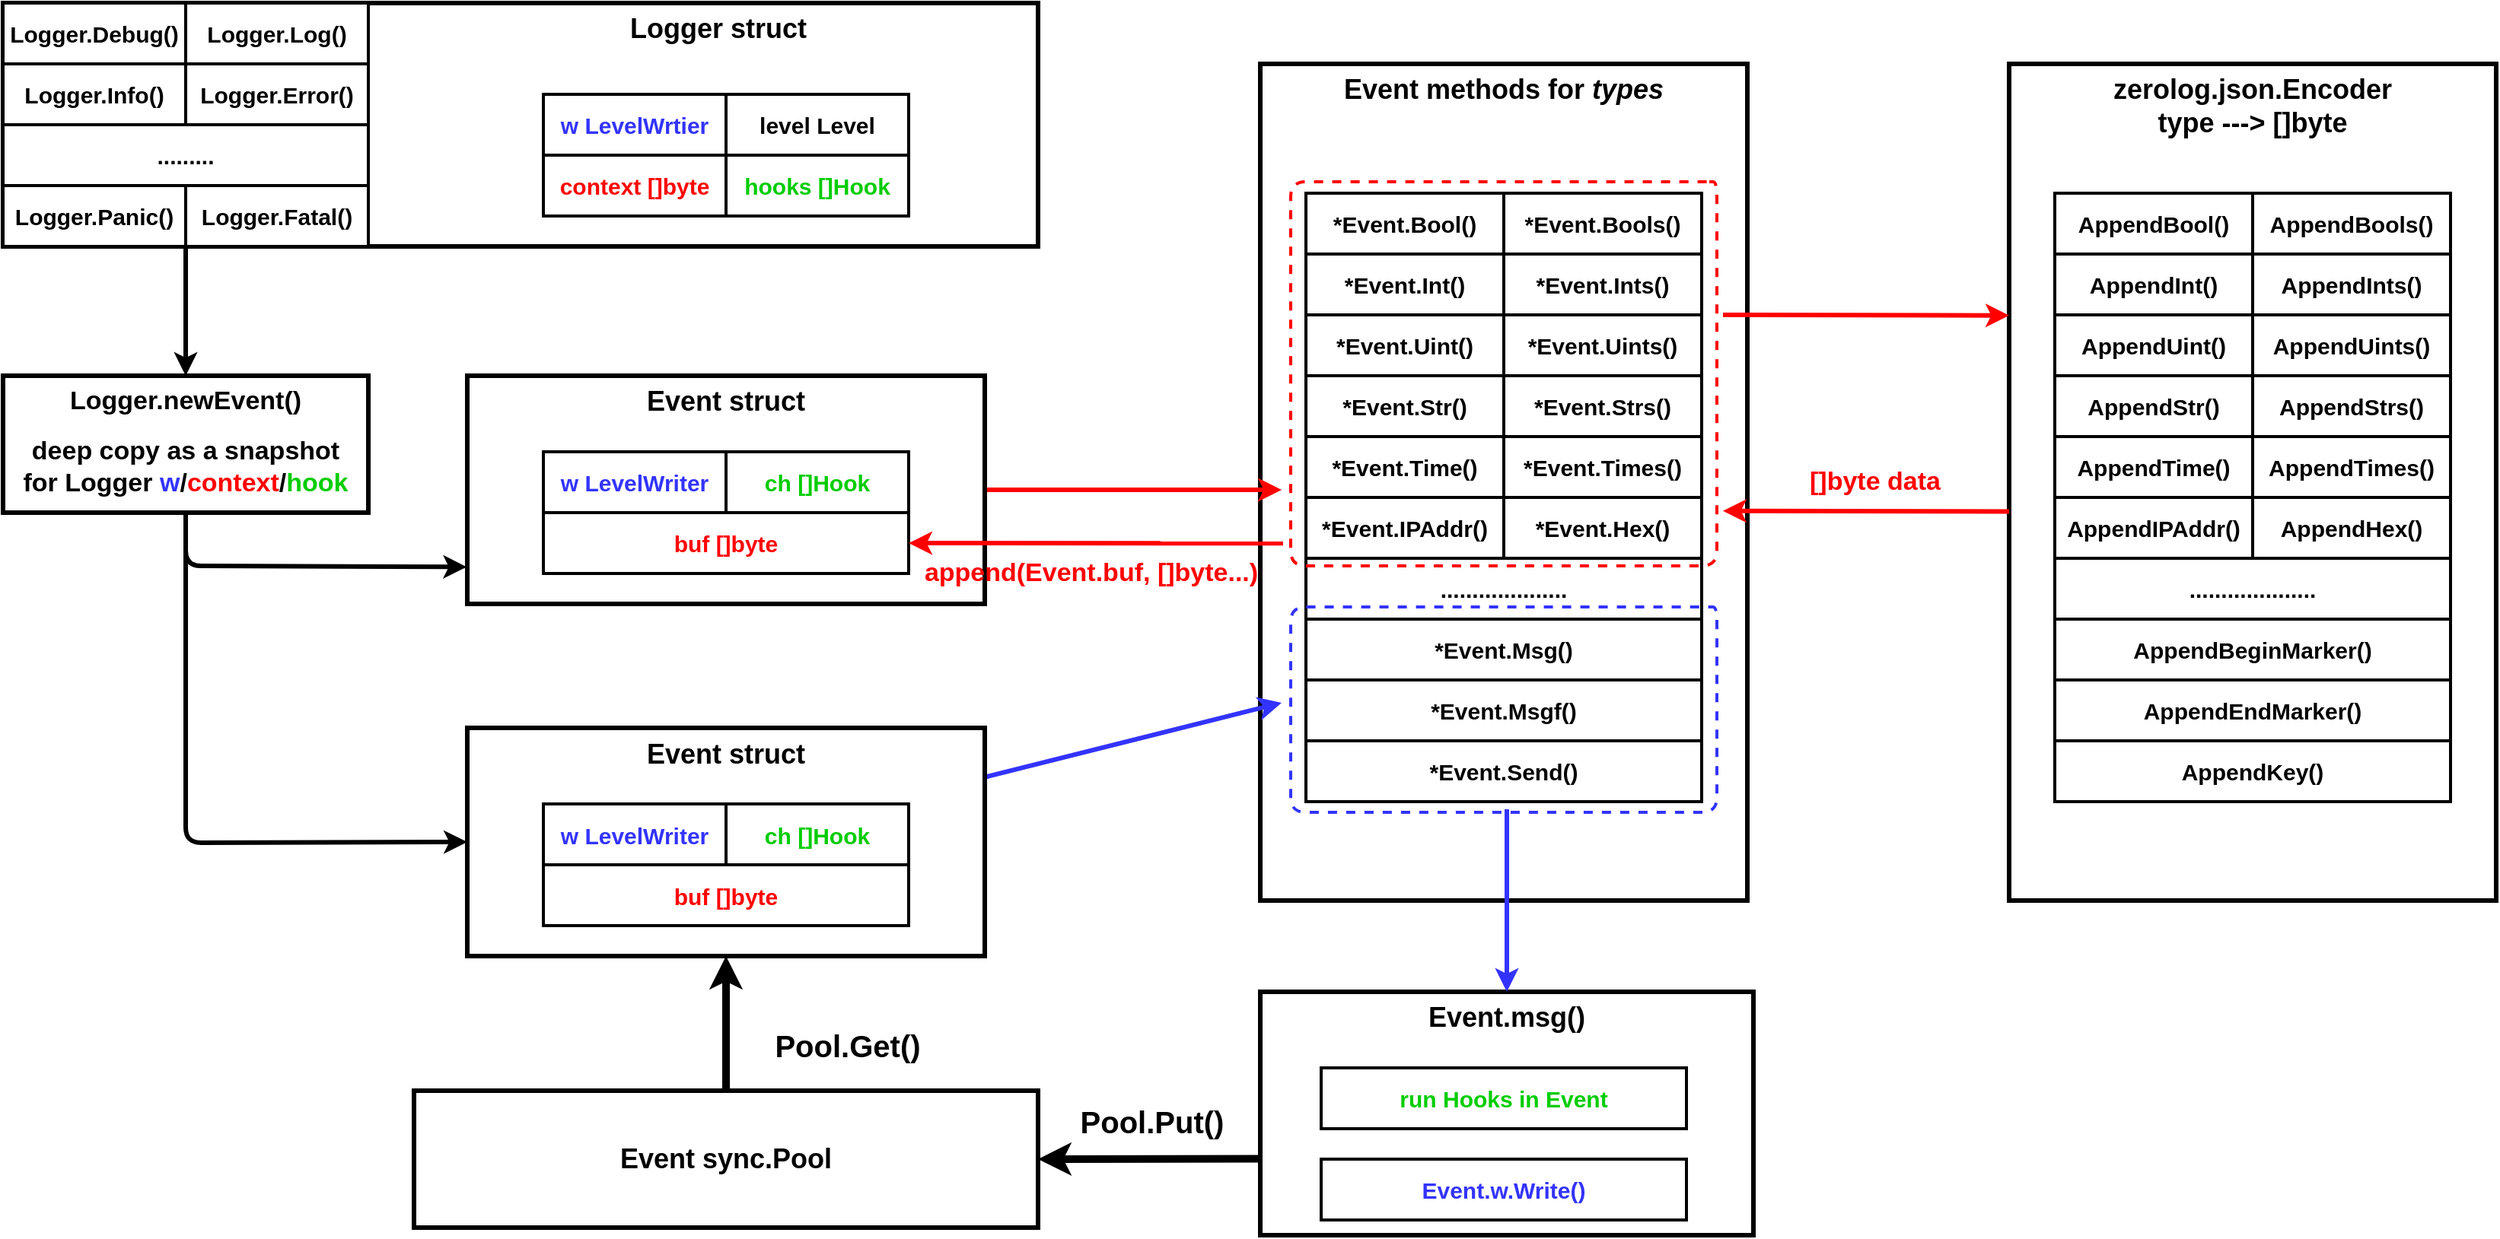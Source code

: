 <mxfile>
    <diagram id="J5iCSyaoT7GDdbvXXCDL" name="Page-1">
        <mxGraphModel dx="2829" dy="1640" grid="1" gridSize="10" guides="1" tooltips="1" connect="1" arrows="1" fold="1" page="1" pageScale="1" pageWidth="827" pageHeight="1169" math="0" shadow="0">
            <root>
                <mxCell id="0"/>
                <mxCell id="1" parent="0"/>
                <mxCell id="47" value="&lt;font style=&quot;font-size: 18px&quot;&gt;Event methods for &lt;i&gt;types&lt;/i&gt;&lt;/font&gt;" style="rounded=0;whiteSpace=wrap;html=1;strokeWidth=3;fontSize=15;fontStyle=1;verticalAlign=top;align=center;" parent="1" vertex="1">
                    <mxGeometry x="1226" y="720" width="320" height="550" as="geometry"/>
                </mxCell>
                <mxCell id="110" style="edgeStyle=none;html=1;entryX=-0.001;entryY=0.838;entryDx=0;entryDy=0;fontSize=17;fontColor=#00CC00;strokeColor=#000000;strokeWidth=3;entryPerimeter=0;" edge="1" parent="1" source="107" target="40">
                    <mxGeometry relative="1" as="geometry">
                        <Array as="points">
                            <mxPoint x="520" y="1050"/>
                        </Array>
                    </mxGeometry>
                </mxCell>
                <mxCell id="111" style="edgeStyle=none;html=1;entryX=0;entryY=0.5;entryDx=0;entryDy=0;fontSize=17;fontColor=#00CC00;strokeColor=#000000;strokeWidth=3;" edge="1" parent="1" source="107" target="89">
                    <mxGeometry relative="1" as="geometry">
                        <Array as="points">
                            <mxPoint x="520" y="1232"/>
                        </Array>
                    </mxGeometry>
                </mxCell>
                <mxCell id="107" value="&lt;span style=&quot;font-size: 17px;&quot;&gt;Logger.newEvent()&lt;/span&gt;" style="rounded=0;whiteSpace=wrap;html=1;strokeWidth=3;fontSize=15;fontStyle=1;verticalAlign=top;align=center;" vertex="1" parent="1">
                    <mxGeometry x="400" y="925" width="240" height="90" as="geometry"/>
                </mxCell>
                <mxCell id="104" value="&lt;font style=&quot;font-size: 18px&quot;&gt;Event.msg()&lt;/font&gt;" style="rounded=0;whiteSpace=wrap;html=1;strokeWidth=3;fontSize=15;fontStyle=1;verticalAlign=top;align=center;fillColor=none;" vertex="1" parent="1">
                    <mxGeometry x="1226" y="1330" width="324" height="160" as="geometry"/>
                </mxCell>
                <mxCell id="3" value="&lt;font style=&quot;font-size: 18px&quot;&gt;&amp;nbsp; &amp;nbsp; &amp;nbsp; &amp;nbsp; &amp;nbsp; &amp;nbsp; &amp;nbsp; &amp;nbsp; &amp;nbsp; &amp;nbsp; &amp;nbsp; &amp;nbsp; &amp;nbsp; &amp;nbsp; &amp;nbsp; &amp;nbsp; &amp;nbsp; &amp;nbsp; &amp;nbsp; &amp;nbsp; &amp;nbsp; &amp;nbsp; &amp;nbsp; &amp;nbsp; &amp;nbsp; &amp;nbsp; Logger struct&lt;/font&gt;" style="rounded=0;whiteSpace=wrap;html=1;strokeWidth=3;fontSize=15;fontStyle=1;verticalAlign=top;align=center;" parent="1" vertex="1">
                    <mxGeometry x="400" y="680" width="680" height="160" as="geometry"/>
                </mxCell>
                <mxCell id="4" value="Logger.Info()" style="rounded=0;whiteSpace=wrap;html=1;fontSize=15;strokeWidth=2;fontStyle=1" parent="1" vertex="1">
                    <mxGeometry x="400" y="720" width="120" height="40" as="geometry"/>
                </mxCell>
                <mxCell id="5" value="Logger.Debug()" style="rounded=0;whiteSpace=wrap;html=1;fontSize=15;strokeWidth=2;fontStyle=1" parent="1" vertex="1">
                    <mxGeometry x="400" y="680" width="120" height="40" as="geometry"/>
                </mxCell>
                <mxCell id="9" value="deep copy as a snapshot&lt;br style=&quot;font-size: 17px&quot;&gt;for Logger &lt;font color=&quot;#3333ff&quot; style=&quot;font-size: 17px&quot;&gt;w&lt;/font&gt;/&lt;font color=&quot;#ff0000&quot; style=&quot;font-size: 17px&quot;&gt;context&lt;/font&gt;/&lt;font color=&quot;#00cc00&quot; style=&quot;font-size: 17px&quot;&gt;hook&lt;/font&gt;" style="text;html=1;strokeColor=none;fillColor=none;align=center;verticalAlign=middle;whiteSpace=wrap;rounded=0;fontSize=17;fontStyle=1" parent="1" vertex="1">
                    <mxGeometry x="400" y="950" width="240" height="70" as="geometry"/>
                </mxCell>
                <mxCell id="32" value="Logger.Error()" style="rounded=0;whiteSpace=wrap;html=1;fontSize=15;strokeWidth=2;fontStyle=1" parent="1" vertex="1">
                    <mxGeometry x="520" y="720" width="120" height="40" as="geometry"/>
                </mxCell>
                <mxCell id="33" value="Logger.Panic()" style="rounded=0;whiteSpace=wrap;html=1;fontSize=15;strokeWidth=2;fontStyle=1" parent="1" vertex="1">
                    <mxGeometry x="400" y="800" width="120" height="40" as="geometry"/>
                </mxCell>
                <mxCell id="109" style="edgeStyle=none;html=1;entryX=0.5;entryY=0;entryDx=0;entryDy=0;fontSize=17;fontColor=#00CC00;strokeColor=#000000;strokeWidth=3;exitX=0;exitY=1;exitDx=0;exitDy=0;" edge="1" parent="1" source="34" target="107">
                    <mxGeometry relative="1" as="geometry"/>
                </mxCell>
                <mxCell id="34" value="Logger.Fatal()" style="rounded=0;whiteSpace=wrap;html=1;fontSize=15;strokeWidth=2;fontStyle=1" parent="1" vertex="1">
                    <mxGeometry x="520" y="800" width="120" height="40" as="geometry"/>
                </mxCell>
                <mxCell id="35" value="........." style="rounded=0;whiteSpace=wrap;html=1;fontSize=15;strokeWidth=2;fontStyle=1" parent="1" vertex="1">
                    <mxGeometry x="400" y="760" width="240" height="40" as="geometry"/>
                </mxCell>
                <mxCell id="36" value="&lt;font color=&quot;#3333ff&quot;&gt;w LevelWrtier&lt;/font&gt;" style="rounded=0;whiteSpace=wrap;html=1;fontSize=15;strokeWidth=2;fontStyle=1" parent="1" vertex="1">
                    <mxGeometry x="755" y="740" width="120" height="40" as="geometry"/>
                </mxCell>
                <mxCell id="37" value="&lt;span style=&quot;&quot;&gt;level Level&lt;/span&gt;" style="rounded=0;whiteSpace=wrap;html=1;fontSize=15;strokeWidth=2;fontStyle=1" parent="1" vertex="1">
                    <mxGeometry x="875" y="740" width="120" height="40" as="geometry"/>
                </mxCell>
                <mxCell id="38" value="&lt;span&gt;&lt;font color=&quot;#ff0000&quot;&gt;context []byte&lt;/font&gt;&lt;/span&gt;" style="rounded=0;whiteSpace=wrap;html=1;fontSize=15;strokeWidth=2;fontStyle=1" parent="1" vertex="1">
                    <mxGeometry x="755" y="780" width="120" height="40" as="geometry"/>
                </mxCell>
                <mxCell id="39" value="&lt;span&gt;hooks []Hook&lt;/span&gt;" style="rounded=0;whiteSpace=wrap;html=1;fontSize=15;strokeWidth=2;fontStyle=1;fontColor=#00CC00;" parent="1" vertex="1">
                    <mxGeometry x="875" y="780" width="120" height="40" as="geometry"/>
                </mxCell>
                <mxCell id="114" style="edgeStyle=none;html=1;fontSize=17;fontColor=#00CC00;strokeColor=#FF0000;strokeWidth=3;" edge="1" parent="1" source="40">
                    <mxGeometry relative="1" as="geometry">
                        <mxPoint x="1240" y="1000" as="targetPoint"/>
                    </mxGeometry>
                </mxCell>
                <mxCell id="40" value="&lt;font style=&quot;font-size: 18px&quot;&gt;Event struct&lt;/font&gt;" style="rounded=0;whiteSpace=wrap;html=1;strokeWidth=3;fontSize=15;fontStyle=1;verticalAlign=top;align=center;" parent="1" vertex="1">
                    <mxGeometry x="705" y="925" width="340" height="150" as="geometry"/>
                </mxCell>
                <mxCell id="42" value="&lt;span&gt;buf []byte&lt;/span&gt;" style="rounded=0;whiteSpace=wrap;html=1;fontSize=15;strokeWidth=2;fontStyle=1;fontColor=#FF0000;" parent="1" vertex="1">
                    <mxGeometry x="755" y="1015" width="240" height="40" as="geometry"/>
                </mxCell>
                <mxCell id="43" value="&lt;span&gt;ch []Hook&lt;/span&gt;" style="rounded=0;whiteSpace=wrap;html=1;fontSize=15;strokeWidth=2;fontStyle=1;fontColor=#00CC00;" parent="1" vertex="1">
                    <mxGeometry x="875" y="975" width="120" height="40" as="geometry"/>
                </mxCell>
                <mxCell id="44" value="&lt;font color=&quot;#3333ff&quot;&gt;w LevelWriter&lt;/font&gt;" style="rounded=0;whiteSpace=wrap;html=1;fontSize=15;strokeWidth=2;fontStyle=1" parent="1" vertex="1">
                    <mxGeometry x="755" y="975" width="120" height="40" as="geometry"/>
                </mxCell>
                <mxCell id="100" style="edgeStyle=none;html=1;strokeColor=#000000;strokeWidth=5;fontColor=#000000;entryX=0.5;entryY=1;entryDx=0;entryDy=0;" edge="1" parent="1" source="45" target="89">
                    <mxGeometry relative="1" as="geometry">
                        <mxPoint x="875" y="1320" as="targetPoint"/>
                    </mxGeometry>
                </mxCell>
                <mxCell id="45" value="&lt;font style=&quot;font-size: 18px&quot;&gt;Event sync.Pool&lt;/font&gt;" style="rounded=0;whiteSpace=wrap;html=1;strokeWidth=3;fontSize=15;fontStyle=1;verticalAlign=middle;align=center;" parent="1" vertex="1">
                    <mxGeometry x="670" y="1395" width="410" height="90" as="geometry"/>
                </mxCell>
                <mxCell id="49" value="&lt;span&gt;*Event.Bool()&lt;/span&gt;" style="rounded=0;whiteSpace=wrap;html=1;fontSize=15;strokeWidth=2;fontStyle=1" parent="1" vertex="1">
                    <mxGeometry x="1256" y="805" width="130" height="40" as="geometry"/>
                </mxCell>
                <mxCell id="50" value="&lt;span&gt;*Event.Bools()&lt;/span&gt;" style="rounded=0;whiteSpace=wrap;html=1;fontSize=15;strokeWidth=2;fontStyle=1" parent="1" vertex="1">
                    <mxGeometry x="1386" y="805" width="130" height="40" as="geometry"/>
                </mxCell>
                <mxCell id="51" value="&lt;span&gt;*Event.Int()&lt;/span&gt;" style="rounded=0;whiteSpace=wrap;html=1;fontSize=15;strokeWidth=2;fontStyle=1" parent="1" vertex="1">
                    <mxGeometry x="1256" y="845" width="130" height="40" as="geometry"/>
                </mxCell>
                <mxCell id="52" value="&lt;span&gt;*Event.Str()&lt;/span&gt;" style="rounded=0;whiteSpace=wrap;html=1;fontSize=15;strokeWidth=2;fontStyle=1" parent="1" vertex="1">
                    <mxGeometry x="1256" y="925" width="130" height="40" as="geometry"/>
                </mxCell>
                <mxCell id="53" value="&lt;span&gt;*Event.Uint()&lt;/span&gt;" style="rounded=0;whiteSpace=wrap;html=1;fontSize=15;strokeWidth=2;fontStyle=1" parent="1" vertex="1">
                    <mxGeometry x="1256" y="885" width="130" height="40" as="geometry"/>
                </mxCell>
                <mxCell id="54" value="&lt;span&gt;*Event.Time()&lt;/span&gt;" style="rounded=0;whiteSpace=wrap;html=1;fontSize=15;strokeWidth=2;fontStyle=1" parent="1" vertex="1">
                    <mxGeometry x="1256" y="965" width="130" height="40" as="geometry"/>
                </mxCell>
                <mxCell id="55" value="&lt;span&gt;*Event.IPAddr()&lt;/span&gt;" style="rounded=0;whiteSpace=wrap;html=1;fontSize=15;strokeWidth=2;fontStyle=1" parent="1" vertex="1">
                    <mxGeometry x="1256" y="1005" width="130" height="40" as="geometry"/>
                </mxCell>
                <mxCell id="56" value="&lt;span&gt;*Event.Ints()&lt;/span&gt;" style="rounded=0;whiteSpace=wrap;html=1;fontSize=15;strokeWidth=2;fontStyle=1" parent="1" vertex="1">
                    <mxGeometry x="1386" y="845" width="130" height="40" as="geometry"/>
                </mxCell>
                <mxCell id="57" value="&lt;span&gt;*Event.Strs()&lt;/span&gt;" style="rounded=0;whiteSpace=wrap;html=1;fontSize=15;strokeWidth=2;fontStyle=1" parent="1" vertex="1">
                    <mxGeometry x="1386" y="925" width="130" height="40" as="geometry"/>
                </mxCell>
                <mxCell id="58" value="&lt;span&gt;*Event.Uints()&lt;/span&gt;" style="rounded=0;whiteSpace=wrap;html=1;fontSize=15;strokeWidth=2;fontStyle=1" parent="1" vertex="1">
                    <mxGeometry x="1386" y="885" width="130" height="40" as="geometry"/>
                </mxCell>
                <mxCell id="59" value="&lt;span&gt;*Event.Times()&lt;/span&gt;" style="rounded=0;whiteSpace=wrap;html=1;fontSize=15;strokeWidth=2;fontStyle=1" parent="1" vertex="1">
                    <mxGeometry x="1386" y="965" width="130" height="40" as="geometry"/>
                </mxCell>
                <mxCell id="60" value="&lt;span&gt;*Event.Hex()&lt;/span&gt;" style="rounded=0;whiteSpace=wrap;html=1;fontSize=15;strokeWidth=2;fontStyle=1" parent="1" vertex="1">
                    <mxGeometry x="1386" y="1005" width="130" height="40" as="geometry"/>
                </mxCell>
                <mxCell id="61" value="&lt;span&gt;....................&lt;/span&gt;" style="rounded=0;whiteSpace=wrap;html=1;fontSize=15;strokeWidth=2;fontStyle=1" parent="1" vertex="1">
                    <mxGeometry x="1256" y="1045" width="260" height="40" as="geometry"/>
                </mxCell>
                <mxCell id="62" value="&lt;span&gt;*Event.Msg()&lt;/span&gt;" style="rounded=0;whiteSpace=wrap;html=1;fontSize=15;strokeWidth=2;fontStyle=1" parent="1" vertex="1">
                    <mxGeometry x="1256" y="1085" width="260" height="40" as="geometry"/>
                </mxCell>
                <mxCell id="63" value="&lt;span&gt;*Event.Msgf()&lt;/span&gt;" style="rounded=0;whiteSpace=wrap;html=1;fontSize=15;strokeWidth=2;fontStyle=1" parent="1" vertex="1">
                    <mxGeometry x="1256" y="1125" width="260" height="40" as="geometry"/>
                </mxCell>
                <mxCell id="121" style="edgeStyle=none;html=1;fontSize=17;fontColor=#3333FF;startArrow=none;startFill=0;endArrow=classic;endFill=1;strokeColor=#3333FF;strokeWidth=3;" edge="1" parent="1">
                    <mxGeometry relative="1" as="geometry">
                        <mxPoint x="1388" y="1210" as="sourcePoint"/>
                        <mxPoint x="1388" y="1330" as="targetPoint"/>
                    </mxGeometry>
                </mxCell>
                <mxCell id="64" value="&lt;span&gt;*Event.Send()&lt;/span&gt;" style="rounded=0;whiteSpace=wrap;html=1;fontSize=15;strokeWidth=2;fontStyle=1" parent="1" vertex="1">
                    <mxGeometry x="1256" y="1165" width="260" height="40" as="geometry"/>
                </mxCell>
                <mxCell id="65" value="&lt;span style=&quot;font-size: 18px&quot;&gt;zerolog.json.Encoder&lt;br&gt;type ---&amp;gt; []byte&lt;br&gt;&lt;/span&gt;" style="rounded=0;whiteSpace=wrap;html=1;strokeWidth=3;fontSize=15;fontStyle=1;verticalAlign=top;align=center;" parent="1" vertex="1">
                    <mxGeometry x="1718" y="720" width="320" height="550" as="geometry"/>
                </mxCell>
                <mxCell id="67" value="&lt;span&gt;AppendBool()&lt;/span&gt;" style="rounded=0;whiteSpace=wrap;html=1;fontSize=15;strokeWidth=2;fontStyle=1" parent="1" vertex="1">
                    <mxGeometry x="1748" y="805" width="130" height="40" as="geometry"/>
                </mxCell>
                <mxCell id="69" value="&lt;span&gt;AppendInt()&lt;/span&gt;" style="rounded=0;whiteSpace=wrap;html=1;fontSize=15;strokeWidth=2;fontStyle=1" parent="1" vertex="1">
                    <mxGeometry x="1748" y="845" width="130" height="40" as="geometry"/>
                </mxCell>
                <mxCell id="70" value="&lt;span&gt;AppendStr()&lt;/span&gt;" style="rounded=0;whiteSpace=wrap;html=1;fontSize=15;strokeWidth=2;fontStyle=1" parent="1" vertex="1">
                    <mxGeometry x="1748" y="925" width="130" height="40" as="geometry"/>
                </mxCell>
                <mxCell id="71" value="&lt;span&gt;AppendUint()&lt;/span&gt;" style="rounded=0;whiteSpace=wrap;html=1;fontSize=15;strokeWidth=2;fontStyle=1" parent="1" vertex="1">
                    <mxGeometry x="1748" y="885" width="130" height="40" as="geometry"/>
                </mxCell>
                <mxCell id="72" value="&lt;span&gt;AppendTime()&lt;/span&gt;" style="rounded=0;whiteSpace=wrap;html=1;fontSize=15;strokeWidth=2;fontStyle=1" parent="1" vertex="1">
                    <mxGeometry x="1748" y="965" width="130" height="40" as="geometry"/>
                </mxCell>
                <mxCell id="73" value="&lt;span&gt;AppendIPAddr()&lt;/span&gt;" style="rounded=0;whiteSpace=wrap;html=1;fontSize=15;strokeWidth=2;fontStyle=1" parent="1" vertex="1">
                    <mxGeometry x="1748" y="1005" width="130" height="40" as="geometry"/>
                </mxCell>
                <mxCell id="79" value="&lt;span&gt;....................&lt;/span&gt;" style="rounded=0;whiteSpace=wrap;html=1;fontSize=15;strokeWidth=2;fontStyle=1" parent="1" vertex="1">
                    <mxGeometry x="1748" y="1045" width="260" height="40" as="geometry"/>
                </mxCell>
                <mxCell id="80" value="&lt;span&gt;AppendBools()&lt;/span&gt;" style="rounded=0;whiteSpace=wrap;html=1;fontSize=15;strokeWidth=2;fontStyle=1" parent="1" vertex="1">
                    <mxGeometry x="1878" y="805" width="130" height="40" as="geometry"/>
                </mxCell>
                <mxCell id="81" value="&lt;span&gt;AppendInts()&lt;/span&gt;" style="rounded=0;whiteSpace=wrap;html=1;fontSize=15;strokeWidth=2;fontStyle=1" parent="1" vertex="1">
                    <mxGeometry x="1878" y="845" width="130" height="40" as="geometry"/>
                </mxCell>
                <mxCell id="82" value="&lt;span&gt;AppendStrs()&lt;/span&gt;" style="rounded=0;whiteSpace=wrap;html=1;fontSize=15;strokeWidth=2;fontStyle=1" parent="1" vertex="1">
                    <mxGeometry x="1878" y="925" width="130" height="40" as="geometry"/>
                </mxCell>
                <mxCell id="83" value="&lt;span&gt;AppendUints()&lt;/span&gt;" style="rounded=0;whiteSpace=wrap;html=1;fontSize=15;strokeWidth=2;fontStyle=1" parent="1" vertex="1">
                    <mxGeometry x="1878" y="885" width="130" height="40" as="geometry"/>
                </mxCell>
                <mxCell id="84" value="&lt;span&gt;AppendTimes()&lt;/span&gt;" style="rounded=0;whiteSpace=wrap;html=1;fontSize=15;strokeWidth=2;fontStyle=1" parent="1" vertex="1">
                    <mxGeometry x="1878" y="965" width="130" height="40" as="geometry"/>
                </mxCell>
                <mxCell id="85" value="&lt;span&gt;AppendHex()&lt;/span&gt;" style="rounded=0;whiteSpace=wrap;html=1;fontSize=15;strokeWidth=2;fontStyle=1" parent="1" vertex="1">
                    <mxGeometry x="1878" y="1005" width="130" height="40" as="geometry"/>
                </mxCell>
                <mxCell id="86" value="&lt;span&gt;AppendBeginMarker()&lt;/span&gt;" style="rounded=0;whiteSpace=wrap;html=1;fontSize=15;strokeWidth=2;fontStyle=1" parent="1" vertex="1">
                    <mxGeometry x="1748" y="1085" width="260" height="40" as="geometry"/>
                </mxCell>
                <mxCell id="87" value="&lt;span&gt;AppendEndMarker()&lt;/span&gt;" style="rounded=0;whiteSpace=wrap;html=1;fontSize=15;strokeWidth=2;fontStyle=1" parent="1" vertex="1">
                    <mxGeometry x="1748" y="1125" width="260" height="40" as="geometry"/>
                </mxCell>
                <mxCell id="88" value="&lt;span&gt;AppendKey()&lt;/span&gt;" style="rounded=0;whiteSpace=wrap;html=1;fontSize=15;strokeWidth=2;fontStyle=1" parent="1" vertex="1">
                    <mxGeometry x="1748" y="1165" width="260" height="40" as="geometry"/>
                </mxCell>
                <mxCell id="120" style="edgeStyle=none;html=1;fontSize=17;fontColor=#3333FF;startArrow=none;startFill=0;endArrow=classic;endFill=1;strokeColor=#3333FF;strokeWidth=3;" edge="1" parent="1" source="89">
                    <mxGeometry relative="1" as="geometry">
                        <mxPoint x="1240" y="1140.0" as="targetPoint"/>
                    </mxGeometry>
                </mxCell>
                <mxCell id="89" value="&lt;font style=&quot;font-size: 18px&quot;&gt;Event struct&lt;/font&gt;" style="rounded=0;whiteSpace=wrap;html=1;strokeWidth=3;fontSize=15;fontStyle=1;verticalAlign=top;align=center;" vertex="1" parent="1">
                    <mxGeometry x="705" y="1156.5" width="340" height="150" as="geometry"/>
                </mxCell>
                <mxCell id="90" value="&lt;span&gt;buf []byte&lt;/span&gt;" style="rounded=0;whiteSpace=wrap;html=1;fontSize=15;strokeWidth=2;fontStyle=1;fontColor=#FF0000;" vertex="1" parent="1">
                    <mxGeometry x="755" y="1246.5" width="240" height="40" as="geometry"/>
                </mxCell>
                <mxCell id="91" value="&lt;span&gt;ch []Hook&lt;/span&gt;" style="rounded=0;whiteSpace=wrap;html=1;fontSize=15;strokeWidth=2;fontStyle=1;fontColor=#00CC00;" vertex="1" parent="1">
                    <mxGeometry x="875" y="1206.5" width="120" height="40" as="geometry"/>
                </mxCell>
                <mxCell id="92" value="&lt;font color=&quot;#3333ff&quot;&gt;w LevelWriter&lt;/font&gt;" style="rounded=0;whiteSpace=wrap;html=1;fontSize=15;strokeWidth=2;fontStyle=1" vertex="1" parent="1">
                    <mxGeometry x="755" y="1206.5" width="120" height="40" as="geometry"/>
                </mxCell>
                <mxCell id="93" value="run Hooks in Event" style="rounded=0;whiteSpace=wrap;html=1;fontSize=15;strokeWidth=2;fontStyle=1;fontColor=#00CC00;" vertex="1" parent="1">
                    <mxGeometry x="1266" y="1380" width="240" height="40" as="geometry"/>
                </mxCell>
                <mxCell id="94" value="&lt;font color=&quot;#3333ff&quot;&gt;Event.w.Write()&lt;/font&gt;" style="rounded=0;whiteSpace=wrap;html=1;fontSize=15;strokeWidth=2;fontStyle=1" vertex="1" parent="1">
                    <mxGeometry x="1266" y="1440" width="240" height="40" as="geometry"/>
                </mxCell>
                <mxCell id="95" value="" style="endArrow=none;dashed=1;html=1;fillColor=#dae8fc;strokeColor=#3333FF;strokeWidth=2;" edge="1" parent="1">
                    <mxGeometry width="50" height="50" relative="1" as="geometry">
                        <mxPoint x="1521" y="1077" as="sourcePoint"/>
                        <mxPoint x="1521" y="1077" as="targetPoint"/>
                        <Array as="points">
                            <mxPoint x="1526" y="1077"/>
                            <mxPoint x="1526" y="1212"/>
                            <mxPoint x="1246" y="1212"/>
                            <mxPoint x="1246" y="1077"/>
                            <mxPoint x="1511" y="1077"/>
                        </Array>
                    </mxGeometry>
                </mxCell>
                <mxCell id="101" value="Pool.Get()" style="text;html=1;strokeColor=none;fillColor=none;align=center;verticalAlign=middle;whiteSpace=wrap;rounded=0;fontSize=20;fontStyle=1;fontColor=#000000;" vertex="1" parent="1">
                    <mxGeometry x="880" y="1350" width="150" height="30" as="geometry"/>
                </mxCell>
                <mxCell id="103" value="Pool.Put()" style="text;html=1;strokeColor=none;fillColor=none;align=center;verticalAlign=middle;whiteSpace=wrap;rounded=0;fontSize=20;fontStyle=1;fontColor=#000000;" vertex="1" parent="1">
                    <mxGeometry x="1080" y="1400" width="150" height="30" as="geometry"/>
                </mxCell>
                <mxCell id="105" style="edgeStyle=none;html=1;entryX=1;entryY=0.5;entryDx=0;entryDy=0;fontSize=20;fontColor=#000000;strokeColor=#000000;strokeWidth=5;exitX=-0.002;exitY=0.686;exitDx=0;exitDy=0;exitPerimeter=0;" edge="1" parent="1" source="104" target="45">
                    <mxGeometry relative="1" as="geometry"/>
                </mxCell>
                <mxCell id="108" value="Logger.Log()" style="rounded=0;whiteSpace=wrap;html=1;fontSize=15;strokeWidth=2;fontStyle=1" vertex="1" parent="1">
                    <mxGeometry x="520" y="680" width="120" height="40" as="geometry"/>
                </mxCell>
                <mxCell id="113" value="" style="endArrow=none;dashed=1;html=1;fillColor=#dae8fc;strokeColor=#FF0000;strokeWidth=2;" edge="1" parent="1">
                    <mxGeometry width="50" height="50" relative="1" as="geometry">
                        <mxPoint x="1521" y="797.5" as="sourcePoint"/>
                        <mxPoint x="1521" y="797.5" as="targetPoint"/>
                        <Array as="points">
                            <mxPoint x="1526" y="797.5"/>
                            <mxPoint x="1526" y="1050"/>
                            <mxPoint x="1246" y="1050"/>
                            <mxPoint x="1246" y="797.5"/>
                            <mxPoint x="1511" y="797.5"/>
                        </Array>
                    </mxGeometry>
                </mxCell>
                <mxCell id="115" style="edgeStyle=none;html=1;fontSize=17;fontColor=#00CC00;strokeColor=#FF0000;strokeWidth=3;" edge="1" parent="1">
                    <mxGeometry relative="1" as="geometry">
                        <mxPoint x="1718" y="885.41" as="targetPoint"/>
                        <mxPoint x="1530" y="885" as="sourcePoint"/>
                    </mxGeometry>
                </mxCell>
                <mxCell id="116" style="edgeStyle=none;html=1;fontSize=17;fontColor=#00CC00;strokeColor=#FF0000;strokeWidth=3;startArrow=classic;startFill=1;endArrow=none;endFill=0;" edge="1" parent="1">
                    <mxGeometry relative="1" as="geometry">
                        <mxPoint x="1718.0" y="1014.23" as="targetPoint"/>
                        <mxPoint x="1530" y="1013.82" as="sourcePoint"/>
                    </mxGeometry>
                </mxCell>
                <mxCell id="117" value="[]byte data" style="text;html=1;strokeColor=none;fillColor=none;align=center;verticalAlign=middle;whiteSpace=wrap;rounded=0;fontSize=17;fontColor=#FF0000;fontStyle=1" vertex="1" parent="1">
                    <mxGeometry x="1560" y="980" width="140" height="30" as="geometry"/>
                </mxCell>
                <mxCell id="118" style="edgeStyle=none;html=1;fontSize=17;fontColor=#00CC00;strokeColor=#FF0000;strokeWidth=3;startArrow=classic;startFill=1;endArrow=none;endFill=0;" edge="1" parent="1" source="42">
                    <mxGeometry relative="1" as="geometry">
                        <mxPoint x="1241.0" y="1035.12" as="targetPoint"/>
                        <mxPoint x="1053" y="1034.71" as="sourcePoint"/>
                    </mxGeometry>
                </mxCell>
                <mxCell id="119" value="append(Event.buf, []byte...)" style="text;html=1;strokeColor=none;fillColor=none;align=center;verticalAlign=middle;whiteSpace=wrap;rounded=0;fontSize=17;fontColor=#FF0000;fontStyle=1" vertex="1" parent="1">
                    <mxGeometry x="995" y="1040" width="240" height="30" as="geometry"/>
                </mxCell>
            </root>
        </mxGraphModel>
    </diagram>
</mxfile>